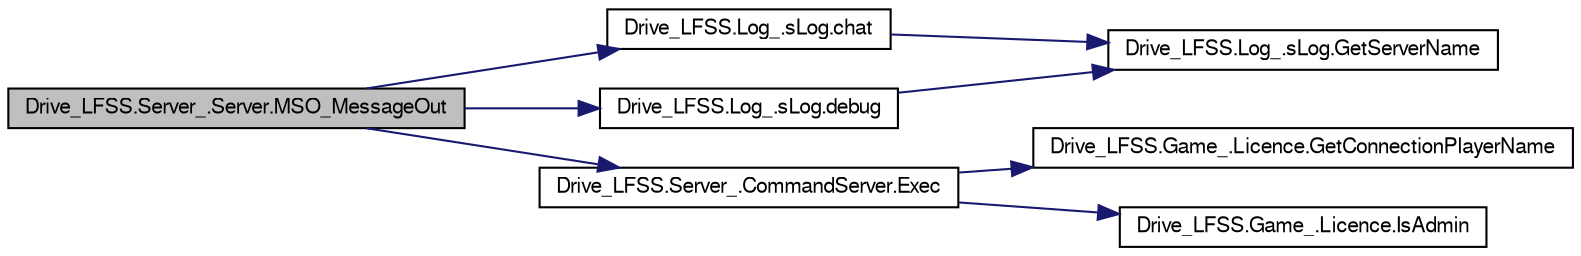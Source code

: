 digraph G
{
  bgcolor="transparent";
  edge [fontname="FreeSans",fontsize=10,labelfontname="FreeSans",labelfontsize=10];
  node [fontname="FreeSans",fontsize=10,shape=record];
  rankdir=LR;
  Node1 [label="Drive_LFSS.Server_.Server.MSO_MessageOut",height=0.2,width=0.4,color="black", fillcolor="grey75", style="filled" fontcolor="black"];
  Node1 -> Node2 [color="midnightblue",fontsize=10,style="solid",fontname="FreeSans"];
  Node2 [label="Drive_LFSS.Log_.sLog.chat",height=0.2,width=0.4,color="black",URL="$class_drive___l_f_s_s_1_1_log___1_1s_log.html#112daff2ada64c3ffa239dab763e51ce"];
  Node2 -> Node3 [color="midnightblue",fontsize=10,style="solid",fontname="FreeSans"];
  Node3 [label="Drive_LFSS.Log_.sLog.GetServerName",height=0.2,width=0.4,color="black",URL="$class_drive___l_f_s_s_1_1_log___1_1s_log.html#9c38361eceec54b892e2b27baba0b7e0"];
  Node1 -> Node4 [color="midnightblue",fontsize=10,style="solid",fontname="FreeSans"];
  Node4 [label="Drive_LFSS.Log_.sLog.debug",height=0.2,width=0.4,color="black",URL="$class_drive___l_f_s_s_1_1_log___1_1s_log.html#07044dc1f9967b589c4172099f66df74"];
  Node4 -> Node3 [color="midnightblue",fontsize=10,style="solid",fontname="FreeSans"];
  Node1 -> Node5 [color="midnightblue",fontsize=10,style="solid",fontname="FreeSans"];
  Node5 [label="Drive_LFSS.Server_.CommandServer.Exec",height=0.2,width=0.4,color="black",URL="$class_drive___l_f_s_s_1_1_server___1_1_command_server.html#fd957a0db792270c6706231c469c0faa"];
  Node5 -> Node6 [color="midnightblue",fontsize=10,style="solid",fontname="FreeSans"];
  Node6 [label="Drive_LFSS.Game_.Licence.GetConnectionPlayerName",height=0.2,width=0.4,color="black",URL="$class_drive___l_f_s_s_1_1_game___1_1_licence.html#00b4a63a31ff9d02bc86e7e47c1297b7"];
  Node5 -> Node7 [color="midnightblue",fontsize=10,style="solid",fontname="FreeSans"];
  Node7 [label="Drive_LFSS.Game_.Licence.IsAdmin",height=0.2,width=0.4,color="black",URL="$class_drive___l_f_s_s_1_1_game___1_1_licence.html#22eda980d130e5689ab514415a548ee8"];
}
